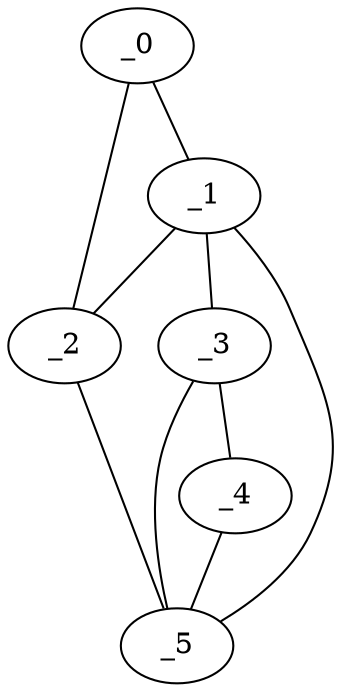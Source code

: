 graph "obj83__265.gxl" {
	_0	 [x=65,
		y=78];
	_1	 [x=70,
		y=2];
	_0 -- _1	 [valence=1];
	_2	 [x=74,
		y=66];
	_0 -- _2	 [valence=1];
	_1 -- _2	 [valence=2];
	_3	 [x=75,
		y=3];
	_1 -- _3	 [valence=1];
	_5	 [x=82,
		y=15];
	_1 -- _5	 [valence=2];
	_2 -- _5	 [valence=1];
	_4	 [x=80,
		y=5];
	_3 -- _4	 [valence=1];
	_3 -- _5	 [valence=2];
	_4 -- _5	 [valence=1];
}

